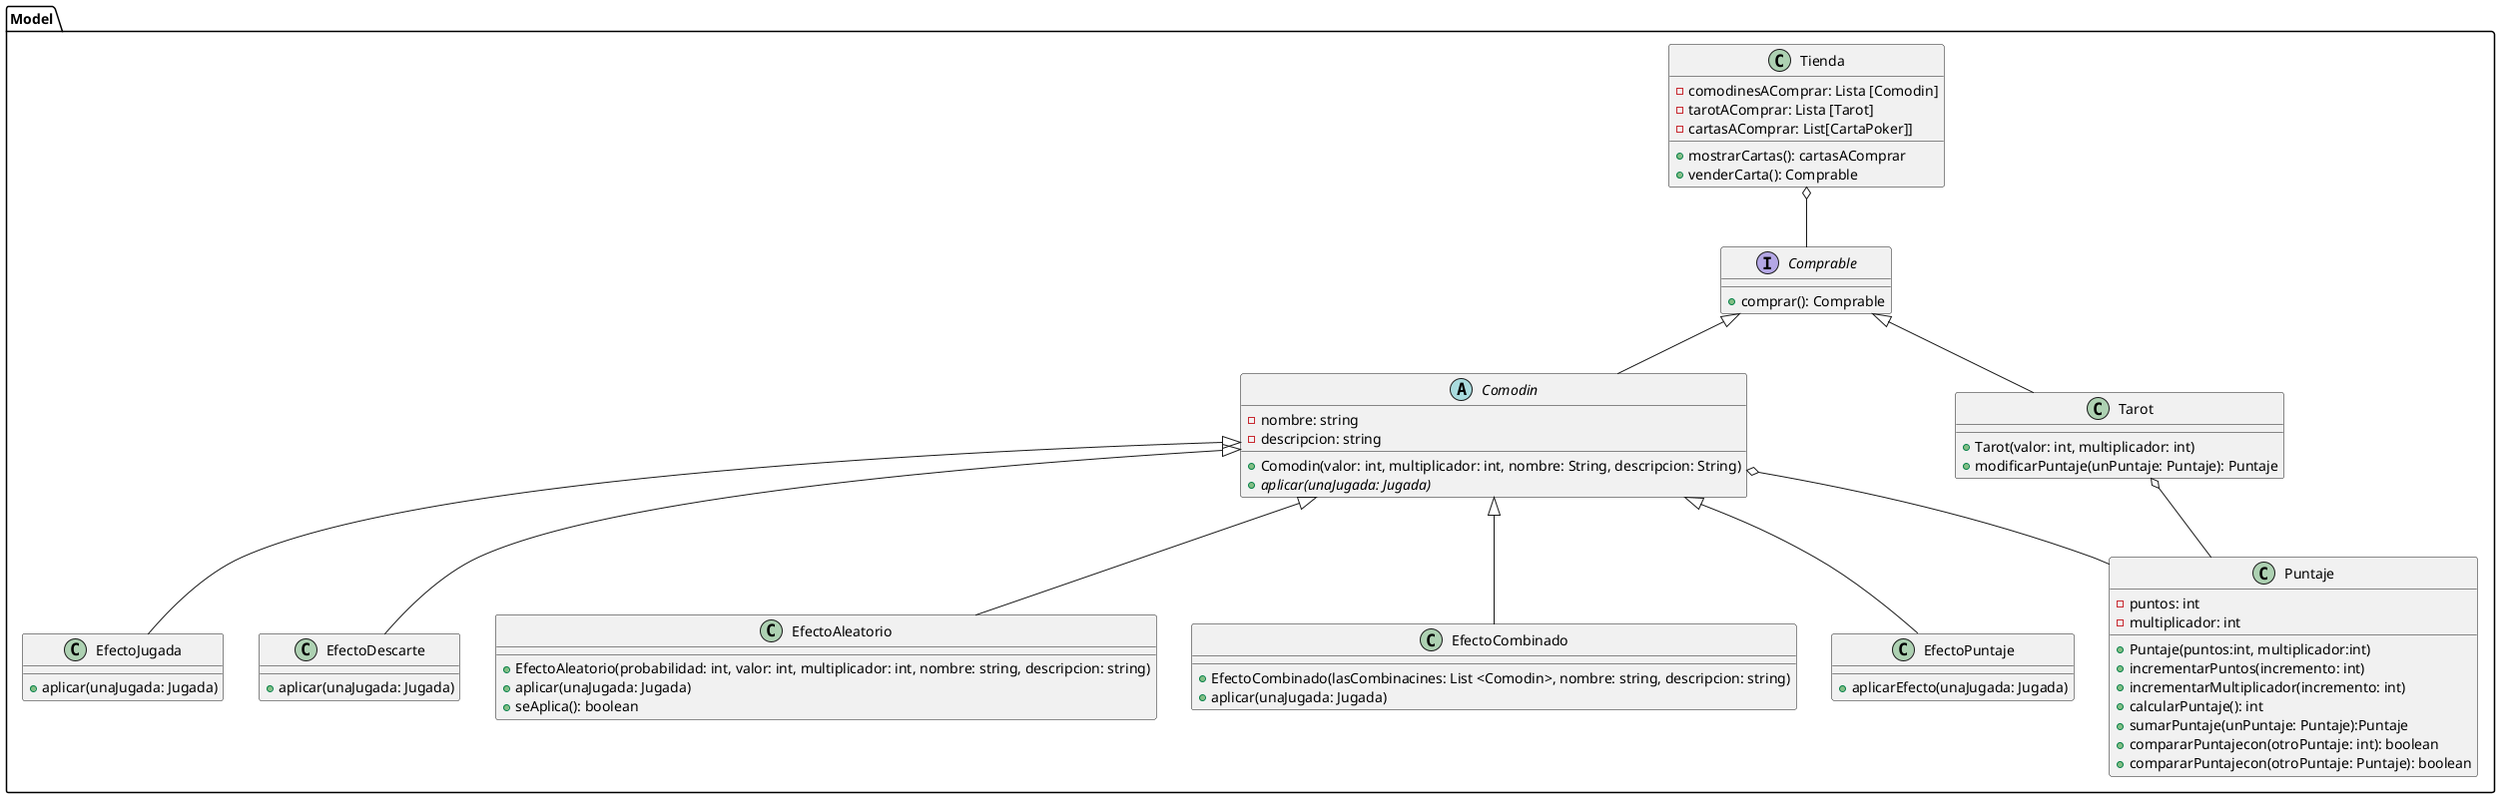@startuml

package Model {

class Tienda {
    - comodinesAComprar: Lista [Comodin]
    - tarotAComprar: Lista [Tarot]
    - cartasAComprar: List[CartaPoker]]
    + mostrarCartas(): cartasAComprar
    + venderCarta(): Comprable
}

interface Comprable {
    + comprar(): Comprable
}

abstract class Comodin {
    - nombre: string
    - descripcion: string

    + Comodin(valor: int, multiplicador: int, nombre: String, descripcion: String)
    + {abstract}aplicar(unaJugada: Jugada)
}

class EfectoJugada {
    + aplicar(unaJugada: Jugada)
}
class EfectoDescarte {
    + aplicar(unaJugada: Jugada)
}
class EfectoAleatorio{
    + EfectoAleatorio(probabilidad: int, valor: int, multiplicador: int, nombre: string, descripcion: string)
    + aplicar(unaJugada: Jugada)
    +seAplica(): boolean
}
class EfectoCombinado{
    + EfectoCombinado(lasCombinacines: List <Comodin>, nombre: string, descripcion: string)
    + aplicar(unaJugada: Jugada)
}
class EfectoPuntaje{
    + aplicarEfecto(unaJugada: Jugada)
}

class Tarot {

    + Tarot(valor: int, multiplicador: int)
    + modificarPuntaje(unPuntaje: Puntaje): Puntaje
}

class Puntaje {
    - puntos: int
    - multiplicador: int

    + Puntaje(puntos:int, multiplicador:int)
    + incrementarPuntos(incremento: int)
    + incrementarMultiplicador(incremento: int)
    + calcularPuntaje(): int
    + sumarPuntaje(unPuntaje: Puntaje):Puntaje
    + compararPuntajecon(otroPuntaje: int): boolean
    + compararPuntajecon(otroPuntaje: Puntaje): boolean
}


Tienda o-- Comprable
Comodin -up-|> Comprable
Tarot -up-|> Comprable
EfectoJugada -up-|> Comodin
EfectoDescarte -up-|> Comodin
EfectoAleatorio -up-|> Comodin
EfectoCombinado -up-|> Comodin
EfectoPuntaje -up-|> Comodin


Comodin o-- Puntaje
Tarot o-- Puntaje
}
@enduml